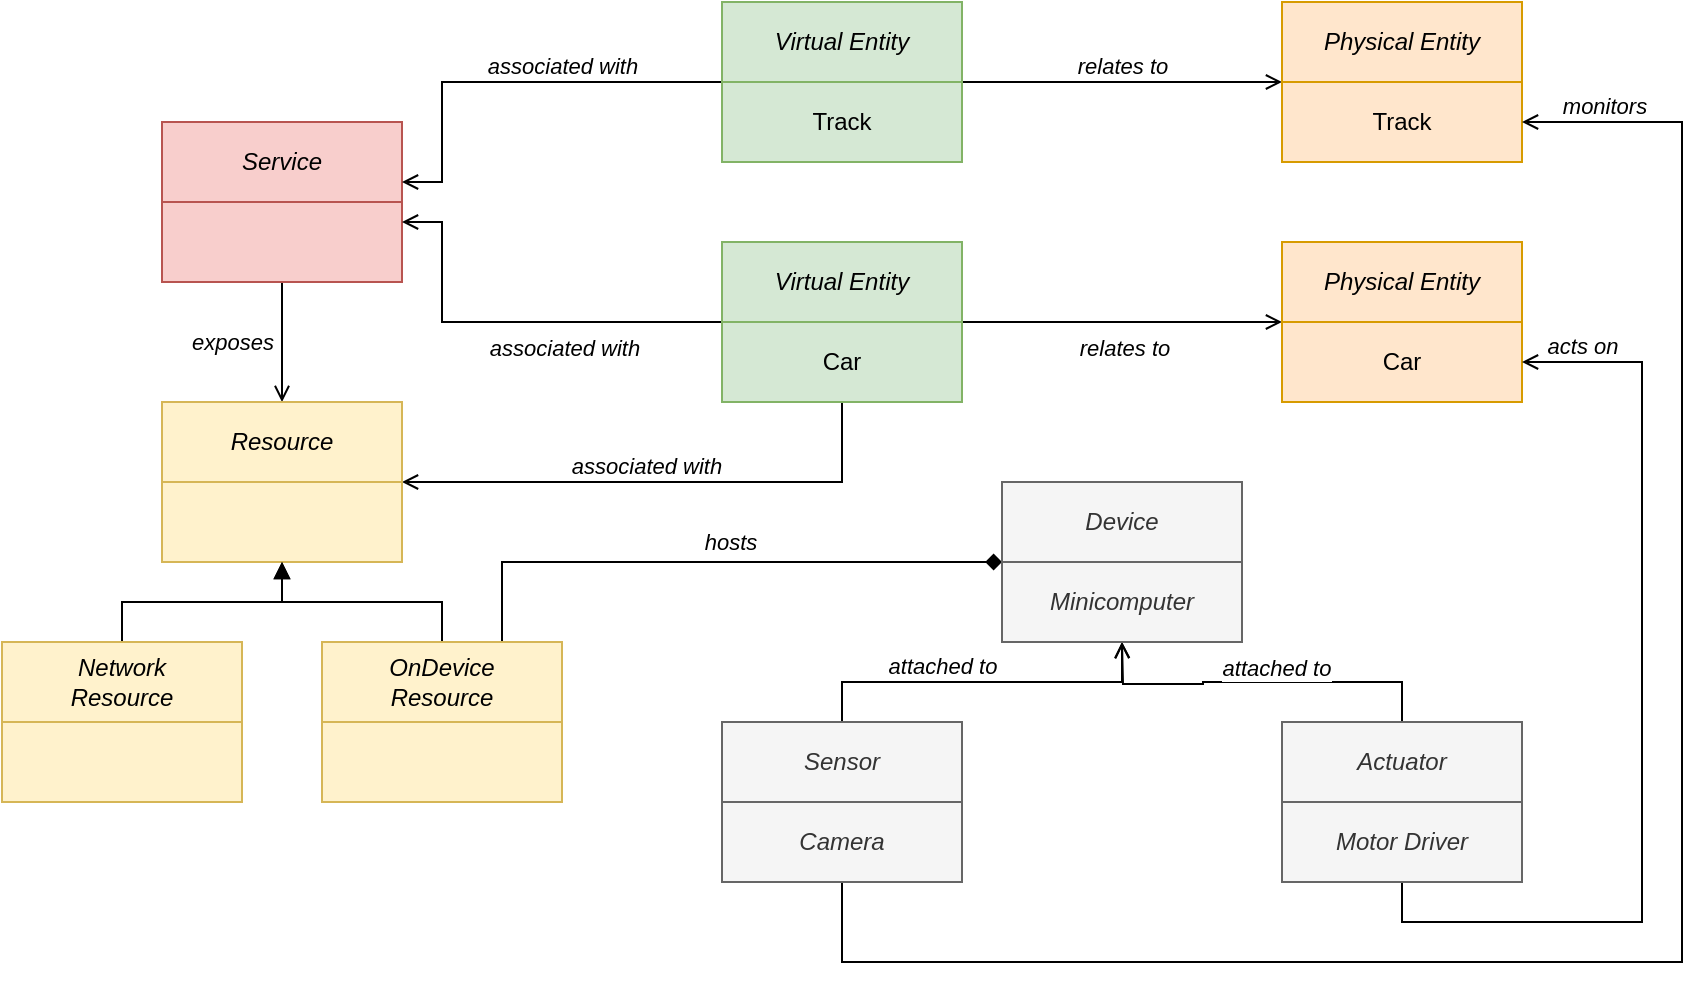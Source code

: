 <mxfile version="14.0.5" type="device"><diagram id="N5GbgDfe08FwhtNBoZ4x" name="Page-1"><mxGraphModel dx="1150" dy="659" grid="1" gridSize="10" guides="1" tooltips="1" connect="1" arrows="1" fold="1" page="1" pageScale="1" pageWidth="1169" pageHeight="827" math="0" shadow="0"><root><mxCell id="0"/><mxCell id="1" parent="0"/><mxCell id="IONX78HS26AkxI54Z5os-8" value="Service" style="rounded=0;whiteSpace=wrap;html=1;fontStyle=2;fillColor=#f8cecc;strokeColor=#b85450;" parent="1" vertex="1"><mxGeometry x="240" y="100" width="120" height="40" as="geometry"/></mxCell><mxCell id="IONX78HS26AkxI54Z5os-43" style="edgeStyle=orthogonalEdgeStyle;rounded=0;orthogonalLoop=1;jettySize=auto;html=1;entryX=0.5;entryY=0;entryDx=0;entryDy=0;endArrow=open;endFill=0;" parent="1" source="IONX78HS26AkxI54Z5os-9" target="IONX78HS26AkxI54Z5os-18" edge="1"><mxGeometry relative="1" as="geometry"><Array as="points"><mxPoint x="300" y="220"/><mxPoint x="300" y="220"/></Array></mxGeometry></mxCell><mxCell id="Vv6Tuv0iEYaA01Lypk54-9" value="exposes" style="edgeLabel;html=1;align=right;verticalAlign=middle;resizable=0;points=[];labelPosition=left;verticalLabelPosition=middle;spacingLeft=0;spacingRight=4;fontStyle=2" vertex="1" connectable="0" parent="IONX78HS26AkxI54Z5os-43"><mxGeometry x="-0.279" y="-2" relative="1" as="geometry"><mxPoint x="2" y="8.4" as="offset"/></mxGeometry></mxCell><mxCell id="IONX78HS26AkxI54Z5os-9" value="" style="rounded=0;whiteSpace=wrap;html=1;fontStyle=2;fillColor=#f8cecc;strokeColor=#b85450;" parent="1" vertex="1"><mxGeometry x="240" y="140" width="120" height="40" as="geometry"/></mxCell><mxCell id="IONX78HS26AkxI54Z5os-10" value="Virtual Entity" style="rounded=0;whiteSpace=wrap;html=1;fontStyle=2;fillColor=#d5e8d4;strokeColor=#82b366;" parent="1" vertex="1"><mxGeometry x="520" y="40" width="120" height="40" as="geometry"/></mxCell><mxCell id="IONX78HS26AkxI54Z5os-31" style="edgeStyle=orthogonalEdgeStyle;rounded=0;orthogonalLoop=1;jettySize=auto;html=1;exitX=1;exitY=0;exitDx=0;exitDy=0;entryX=0;entryY=1;entryDx=0;entryDy=0;endArrow=open;endFill=0;" parent="1" source="IONX78HS26AkxI54Z5os-11" target="IONX78HS26AkxI54Z5os-14" edge="1"><mxGeometry relative="1" as="geometry"><Array as="points"><mxPoint x="760" y="80"/><mxPoint x="760" y="80"/></Array></mxGeometry></mxCell><mxCell id="Vv6Tuv0iEYaA01Lypk54-3" value="relates to" style="edgeLabel;html=1;align=center;verticalAlign=bottom;resizable=0;points=[];labelPosition=center;verticalLabelPosition=top;" vertex="1" connectable="0" parent="IONX78HS26AkxI54Z5os-31"><mxGeometry x="-0.154" y="3" relative="1" as="geometry"><mxPoint x="12.41" y="3" as="offset"/></mxGeometry></mxCell><mxCell id="Vv6Tuv0iEYaA01Lypk54-12" value="relates to" style="edgeLabel;html=1;align=center;verticalAlign=bottom;resizable=0;points=[];labelPosition=center;verticalLabelPosition=top;fontStyle=2" vertex="1" connectable="0" parent="IONX78HS26AkxI54Z5os-31"><mxGeometry x="-0.154" y="3" relative="1" as="geometry"><mxPoint x="12" y="3" as="offset"/></mxGeometry></mxCell><mxCell id="IONX78HS26AkxI54Z5os-33" style="edgeStyle=orthogonalEdgeStyle;rounded=0;orthogonalLoop=1;jettySize=auto;html=1;exitX=0;exitY=0;exitDx=0;exitDy=0;entryX=1;entryY=0.75;entryDx=0;entryDy=0;endArrow=open;endFill=0;" parent="1" source="IONX78HS26AkxI54Z5os-11" target="IONX78HS26AkxI54Z5os-8" edge="1"><mxGeometry relative="1" as="geometry"><Array as="points"><mxPoint x="380" y="80"/><mxPoint x="380" y="130"/></Array></mxGeometry></mxCell><mxCell id="Vv6Tuv0iEYaA01Lypk54-1" value="associated with" style="edgeLabel;html=1;align=center;verticalAlign=bottom;resizable=0;points=[];labelPosition=center;verticalLabelPosition=top;fontStyle=2" vertex="1" connectable="0" parent="IONX78HS26AkxI54Z5os-33"><mxGeometry x="-0.172" y="2" relative="1" as="geometry"><mxPoint x="6.9" y="-2" as="offset"/></mxGeometry></mxCell><mxCell id="IONX78HS26AkxI54Z5os-11" value="Track" style="rounded=0;whiteSpace=wrap;html=1;fontStyle=0;fillColor=#d5e8d4;strokeColor=#82b366;" parent="1" vertex="1"><mxGeometry x="520" y="80" width="120" height="40" as="geometry"/></mxCell><mxCell id="IONX78HS26AkxI54Z5os-34" style="edgeStyle=orthogonalEdgeStyle;rounded=0;orthogonalLoop=1;jettySize=auto;html=1;exitX=0;exitY=1;exitDx=0;exitDy=0;entryX=1;entryY=0.25;entryDx=0;entryDy=0;endArrow=open;endFill=0;" parent="1" source="IONX78HS26AkxI54Z5os-12" target="IONX78HS26AkxI54Z5os-9" edge="1"><mxGeometry relative="1" as="geometry"><Array as="points"><mxPoint x="380" y="200"/><mxPoint x="380" y="150"/></Array></mxGeometry></mxCell><mxCell id="Vv6Tuv0iEYaA01Lypk54-2" value="associated with" style="edgeLabel;html=1;align=center;verticalAlign=top;resizable=0;points=[];labelPosition=center;verticalLabelPosition=bottom;fontStyle=2" vertex="1" connectable="0" parent="IONX78HS26AkxI54Z5os-34"><mxGeometry x="-0.108" y="1" relative="1" as="geometry"><mxPoint x="13.79" y="-1" as="offset"/></mxGeometry></mxCell><mxCell id="IONX78HS26AkxI54Z5os-12" value="Virtual Entity" style="rounded=0;whiteSpace=wrap;html=1;fontStyle=2;fillColor=#d5e8d4;strokeColor=#82b366;" parent="1" vertex="1"><mxGeometry x="520" y="160" width="120" height="40" as="geometry"/></mxCell><mxCell id="IONX78HS26AkxI54Z5os-32" style="edgeStyle=orthogonalEdgeStyle;rounded=0;orthogonalLoop=1;jettySize=auto;html=1;exitX=1;exitY=0;exitDx=0;exitDy=0;entryX=0;entryY=0;entryDx=0;entryDy=0;endArrow=open;endFill=0;" parent="1" source="IONX78HS26AkxI54Z5os-13" target="IONX78HS26AkxI54Z5os-17" edge="1"><mxGeometry relative="1" as="geometry"><Array as="points"><mxPoint x="720" y="200"/><mxPoint x="720" y="200"/></Array></mxGeometry></mxCell><mxCell id="Vv6Tuv0iEYaA01Lypk54-4" value="relates to" style="edgeLabel;html=1;align=center;verticalAlign=top;resizable=0;points=[];labelPosition=center;verticalLabelPosition=bottom;fontStyle=2" vertex="1" connectable="0" parent="IONX78HS26AkxI54Z5os-32"><mxGeometry x="-0.102" y="1" relative="1" as="geometry"><mxPoint x="8.28" y="1" as="offset"/></mxGeometry></mxCell><mxCell id="IONX78HS26AkxI54Z5os-51" style="edgeStyle=orthogonalEdgeStyle;rounded=0;orthogonalLoop=1;jettySize=auto;html=1;exitX=0.5;exitY=1;exitDx=0;exitDy=0;entryX=1;entryY=0;entryDx=0;entryDy=0;endArrow=open;endFill=0;labelPosition=center;verticalLabelPosition=top;align=center;verticalAlign=bottom;" parent="1" source="IONX78HS26AkxI54Z5os-13" target="IONX78HS26AkxI54Z5os-19" edge="1"><mxGeometry relative="1" as="geometry"><Array as="points"><mxPoint x="580" y="280"/></Array></mxGeometry></mxCell><mxCell id="Vv6Tuv0iEYaA01Lypk54-7" value="associated with" style="edgeLabel;html=1;align=center;verticalAlign=bottom;resizable=0;points=[];labelPosition=center;verticalLabelPosition=top;fontStyle=2" vertex="1" connectable="0" parent="IONX78HS26AkxI54Z5os-51"><mxGeometry x="0.061" y="-1" relative="1" as="geometry"><mxPoint y="1" as="offset"/></mxGeometry></mxCell><mxCell id="IONX78HS26AkxI54Z5os-13" value="Car" style="rounded=0;whiteSpace=wrap;html=1;fontStyle=0;fillColor=#d5e8d4;strokeColor=#82b366;" parent="1" vertex="1"><mxGeometry x="520" y="200" width="120" height="40" as="geometry"/></mxCell><mxCell id="IONX78HS26AkxI54Z5os-14" value="Physical Entity" style="rounded=0;whiteSpace=wrap;html=1;fontStyle=2;fillColor=#ffe6cc;strokeColor=#d79b00;" parent="1" vertex="1"><mxGeometry x="800" y="40" width="120" height="40" as="geometry"/></mxCell><mxCell id="IONX78HS26AkxI54Z5os-15" value="Track" style="rounded=0;whiteSpace=wrap;html=1;fontStyle=0;fillColor=#ffe6cc;strokeColor=#d79b00;" parent="1" vertex="1"><mxGeometry x="800" y="80" width="120" height="40" as="geometry"/></mxCell><mxCell id="IONX78HS26AkxI54Z5os-16" value="Physical Entity" style="rounded=0;whiteSpace=wrap;html=1;fontStyle=2;fillColor=#ffe6cc;strokeColor=#d79b00;" parent="1" vertex="1"><mxGeometry x="800" y="160" width="120" height="40" as="geometry"/></mxCell><mxCell id="IONX78HS26AkxI54Z5os-17" value="Car" style="rounded=0;whiteSpace=wrap;html=1;fontStyle=0;fillColor=#ffe6cc;strokeColor=#d79b00;" parent="1" vertex="1"><mxGeometry x="800" y="200" width="120" height="40" as="geometry"/></mxCell><mxCell id="IONX78HS26AkxI54Z5os-18" value="Resource" style="rounded=0;whiteSpace=wrap;html=1;fontStyle=2;fillColor=#fff2cc;strokeColor=#d6b656;" parent="1" vertex="1"><mxGeometry x="240" y="240" width="120" height="40" as="geometry"/></mxCell><mxCell id="IONX78HS26AkxI54Z5os-19" value="" style="rounded=0;whiteSpace=wrap;html=1;fontStyle=2;fillColor=#fff2cc;strokeColor=#d6b656;" parent="1" vertex="1"><mxGeometry x="240" y="280" width="120" height="40" as="geometry"/></mxCell><mxCell id="IONX78HS26AkxI54Z5os-44" style="edgeStyle=orthogonalEdgeStyle;rounded=0;orthogonalLoop=1;jettySize=auto;html=1;entryX=0.5;entryY=1;entryDx=0;entryDy=0;endArrow=block;endFill=1;" parent="1" source="IONX78HS26AkxI54Z5os-20" target="IONX78HS26AkxI54Z5os-19" edge="1"><mxGeometry relative="1" as="geometry"/></mxCell><mxCell id="IONX78HS26AkxI54Z5os-20" value="Network&lt;br&gt;Resource" style="rounded=0;whiteSpace=wrap;html=1;fontStyle=2;fillColor=#fff2cc;strokeColor=#d6b656;" parent="1" vertex="1"><mxGeometry x="160" y="360" width="120" height="40" as="geometry"/></mxCell><mxCell id="IONX78HS26AkxI54Z5os-21" value="" style="rounded=0;whiteSpace=wrap;html=1;fontStyle=2;fillColor=#fff2cc;strokeColor=#d6b656;" parent="1" vertex="1"><mxGeometry x="160" y="400" width="120" height="40" as="geometry"/></mxCell><mxCell id="IONX78HS26AkxI54Z5os-45" style="edgeStyle=orthogonalEdgeStyle;rounded=0;orthogonalLoop=1;jettySize=auto;html=1;endArrow=block;endFill=1;" parent="1" source="IONX78HS26AkxI54Z5os-22" target="IONX78HS26AkxI54Z5os-19" edge="1"><mxGeometry relative="1" as="geometry"/></mxCell><mxCell id="IONX78HS26AkxI54Z5os-46" style="edgeStyle=orthogonalEdgeStyle;rounded=0;orthogonalLoop=1;jettySize=auto;html=1;exitX=0.75;exitY=0;exitDx=0;exitDy=0;entryX=0;entryY=0;entryDx=0;entryDy=0;endArrow=diamond;endFill=1;" parent="1" source="IONX78HS26AkxI54Z5os-22" target="IONX78HS26AkxI54Z5os-29" edge="1"><mxGeometry relative="1" as="geometry"><Array as="points"><mxPoint x="410" y="320"/></Array></mxGeometry></mxCell><mxCell id="Vv6Tuv0iEYaA01Lypk54-8" value="hosts" style="edgeLabel;html=1;align=center;verticalAlign=bottom;resizable=0;points=[];labelPosition=center;verticalLabelPosition=top;fontStyle=2" vertex="1" connectable="0" parent="IONX78HS26AkxI54Z5os-46"><mxGeometry x="0.06" y="2" relative="1" as="geometry"><mxPoint as="offset"/></mxGeometry></mxCell><mxCell id="IONX78HS26AkxI54Z5os-22" value="OnDevice&lt;br&gt;Resource" style="rounded=0;whiteSpace=wrap;html=1;fontStyle=2;fillColor=#fff2cc;strokeColor=#d6b656;" parent="1" vertex="1"><mxGeometry x="320" y="360" width="120" height="40" as="geometry"/></mxCell><mxCell id="IONX78HS26AkxI54Z5os-23" value="" style="rounded=0;whiteSpace=wrap;html=1;fontStyle=2;fillColor=#fff2cc;strokeColor=#d6b656;" parent="1" vertex="1"><mxGeometry x="320" y="400" width="120" height="40" as="geometry"/></mxCell><mxCell id="IONX78HS26AkxI54Z5os-48" style="edgeStyle=orthogonalEdgeStyle;rounded=0;orthogonalLoop=1;jettySize=auto;html=1;endArrow=open;endFill=0;exitX=0.5;exitY=0;exitDx=0;exitDy=0;" parent="1" source="IONX78HS26AkxI54Z5os-24" edge="1"><mxGeometry relative="1" as="geometry"><mxPoint x="720" y="360" as="targetPoint"/></mxGeometry></mxCell><mxCell id="Vv6Tuv0iEYaA01Lypk54-11" value="attached to" style="edgeLabel;html=1;align=center;verticalAlign=bottom;resizable=0;points=[];labelPosition=center;verticalLabelPosition=top;fontStyle=2" vertex="1" connectable="0" parent="IONX78HS26AkxI54Z5os-48"><mxGeometry x="-0.084" y="1" relative="1" as="geometry"><mxPoint as="offset"/></mxGeometry></mxCell><mxCell id="IONX78HS26AkxI54Z5os-24" value="Actuator" style="rounded=0;whiteSpace=wrap;html=1;fontStyle=2;fillColor=#f5f5f5;strokeColor=#666666;fontColor=#333333;" parent="1" vertex="1"><mxGeometry x="800" y="400" width="120" height="40" as="geometry"/></mxCell><mxCell id="IONX78HS26AkxI54Z5os-50" style="edgeStyle=orthogonalEdgeStyle;rounded=0;orthogonalLoop=1;jettySize=auto;html=1;exitX=0.5;exitY=1;exitDx=0;exitDy=0;entryX=1;entryY=0.5;entryDx=0;entryDy=0;endArrow=open;endFill=0;" parent="1" source="IONX78HS26AkxI54Z5os-25" target="IONX78HS26AkxI54Z5os-17" edge="1"><mxGeometry relative="1" as="geometry"><Array as="points"><mxPoint x="860" y="500"/><mxPoint x="980" y="500"/><mxPoint x="980" y="220"/></Array></mxGeometry></mxCell><mxCell id="Vv6Tuv0iEYaA01Lypk54-6" value="acts on" style="edgeLabel;html=1;align=center;verticalAlign=bottom;resizable=0;points=[];labelPosition=center;verticalLabelPosition=top;fontStyle=2" vertex="1" connectable="0" parent="IONX78HS26AkxI54Z5os-50"><mxGeometry x="0.831" relative="1" as="geometry"><mxPoint x="-10.69" as="offset"/></mxGeometry></mxCell><mxCell id="IONX78HS26AkxI54Z5os-25" value="Motor Driver" style="rounded=0;whiteSpace=wrap;html=1;fontStyle=2;fillColor=#f5f5f5;strokeColor=#666666;fontColor=#333333;" parent="1" vertex="1"><mxGeometry x="800" y="440" width="120" height="40" as="geometry"/></mxCell><mxCell id="IONX78HS26AkxI54Z5os-47" style="edgeStyle=orthogonalEdgeStyle;rounded=0;orthogonalLoop=1;jettySize=auto;html=1;entryX=0.5;entryY=1;entryDx=0;entryDy=0;endArrow=open;endFill=0;exitX=0.5;exitY=0;exitDx=0;exitDy=0;" parent="1" source="IONX78HS26AkxI54Z5os-26" target="IONX78HS26AkxI54Z5os-29" edge="1"><mxGeometry relative="1" as="geometry"/></mxCell><mxCell id="Vv6Tuv0iEYaA01Lypk54-10" value="attached to" style="edgeLabel;html=1;align=center;verticalAlign=bottom;resizable=0;points=[];labelPosition=center;verticalLabelPosition=top;fontStyle=2" vertex="1" connectable="0" parent="IONX78HS26AkxI54Z5os-47"><mxGeometry x="-0.254" relative="1" as="geometry"><mxPoint x="3.1" as="offset"/></mxGeometry></mxCell><mxCell id="IONX78HS26AkxI54Z5os-26" value="Sensor" style="rounded=0;whiteSpace=wrap;html=1;fontStyle=2;fillColor=#f5f5f5;strokeColor=#666666;fontColor=#333333;" parent="1" vertex="1"><mxGeometry x="520" y="400" width="120" height="40" as="geometry"/></mxCell><mxCell id="IONX78HS26AkxI54Z5os-49" style="edgeStyle=orthogonalEdgeStyle;rounded=0;orthogonalLoop=1;jettySize=auto;html=1;exitX=0.5;exitY=1;exitDx=0;exitDy=0;entryX=1;entryY=0.5;entryDx=0;entryDy=0;endArrow=open;endFill=0;" parent="1" source="IONX78HS26AkxI54Z5os-27" target="IONX78HS26AkxI54Z5os-15" edge="1"><mxGeometry relative="1" as="geometry"><Array as="points"><mxPoint x="580" y="520"/><mxPoint x="1000" y="520"/><mxPoint x="1000" y="100"/></Array></mxGeometry></mxCell><mxCell id="Vv6Tuv0iEYaA01Lypk54-5" value="monitors" style="edgeLabel;html=1;align=center;verticalAlign=bottom;resizable=0;points=[];labelPosition=center;verticalLabelPosition=top;fontStyle=2" vertex="1" connectable="0" parent="IONX78HS26AkxI54Z5os-49"><mxGeometry x="0.942" y="1" relative="1" as="geometry"><mxPoint x="12.41" y="-1" as="offset"/></mxGeometry></mxCell><mxCell id="IONX78HS26AkxI54Z5os-27" value="Camera" style="rounded=0;whiteSpace=wrap;html=1;fontStyle=2;fillColor=#f5f5f5;strokeColor=#666666;fontColor=#333333;" parent="1" vertex="1"><mxGeometry x="520" y="440" width="120" height="40" as="geometry"/></mxCell><mxCell id="IONX78HS26AkxI54Z5os-28" value="Device" style="rounded=0;whiteSpace=wrap;html=1;fontStyle=2;fillColor=#f5f5f5;strokeColor=#666666;fontColor=#333333;" parent="1" vertex="1"><mxGeometry x="660" y="280" width="120" height="40" as="geometry"/></mxCell><mxCell id="IONX78HS26AkxI54Z5os-29" value="Minicomputer" style="rounded=0;whiteSpace=wrap;html=1;fontStyle=2;fillColor=#f5f5f5;strokeColor=#666666;fontColor=#333333;" parent="1" vertex="1"><mxGeometry x="660" y="320" width="120" height="40" as="geometry"/></mxCell></root></mxGraphModel></diagram></mxfile>